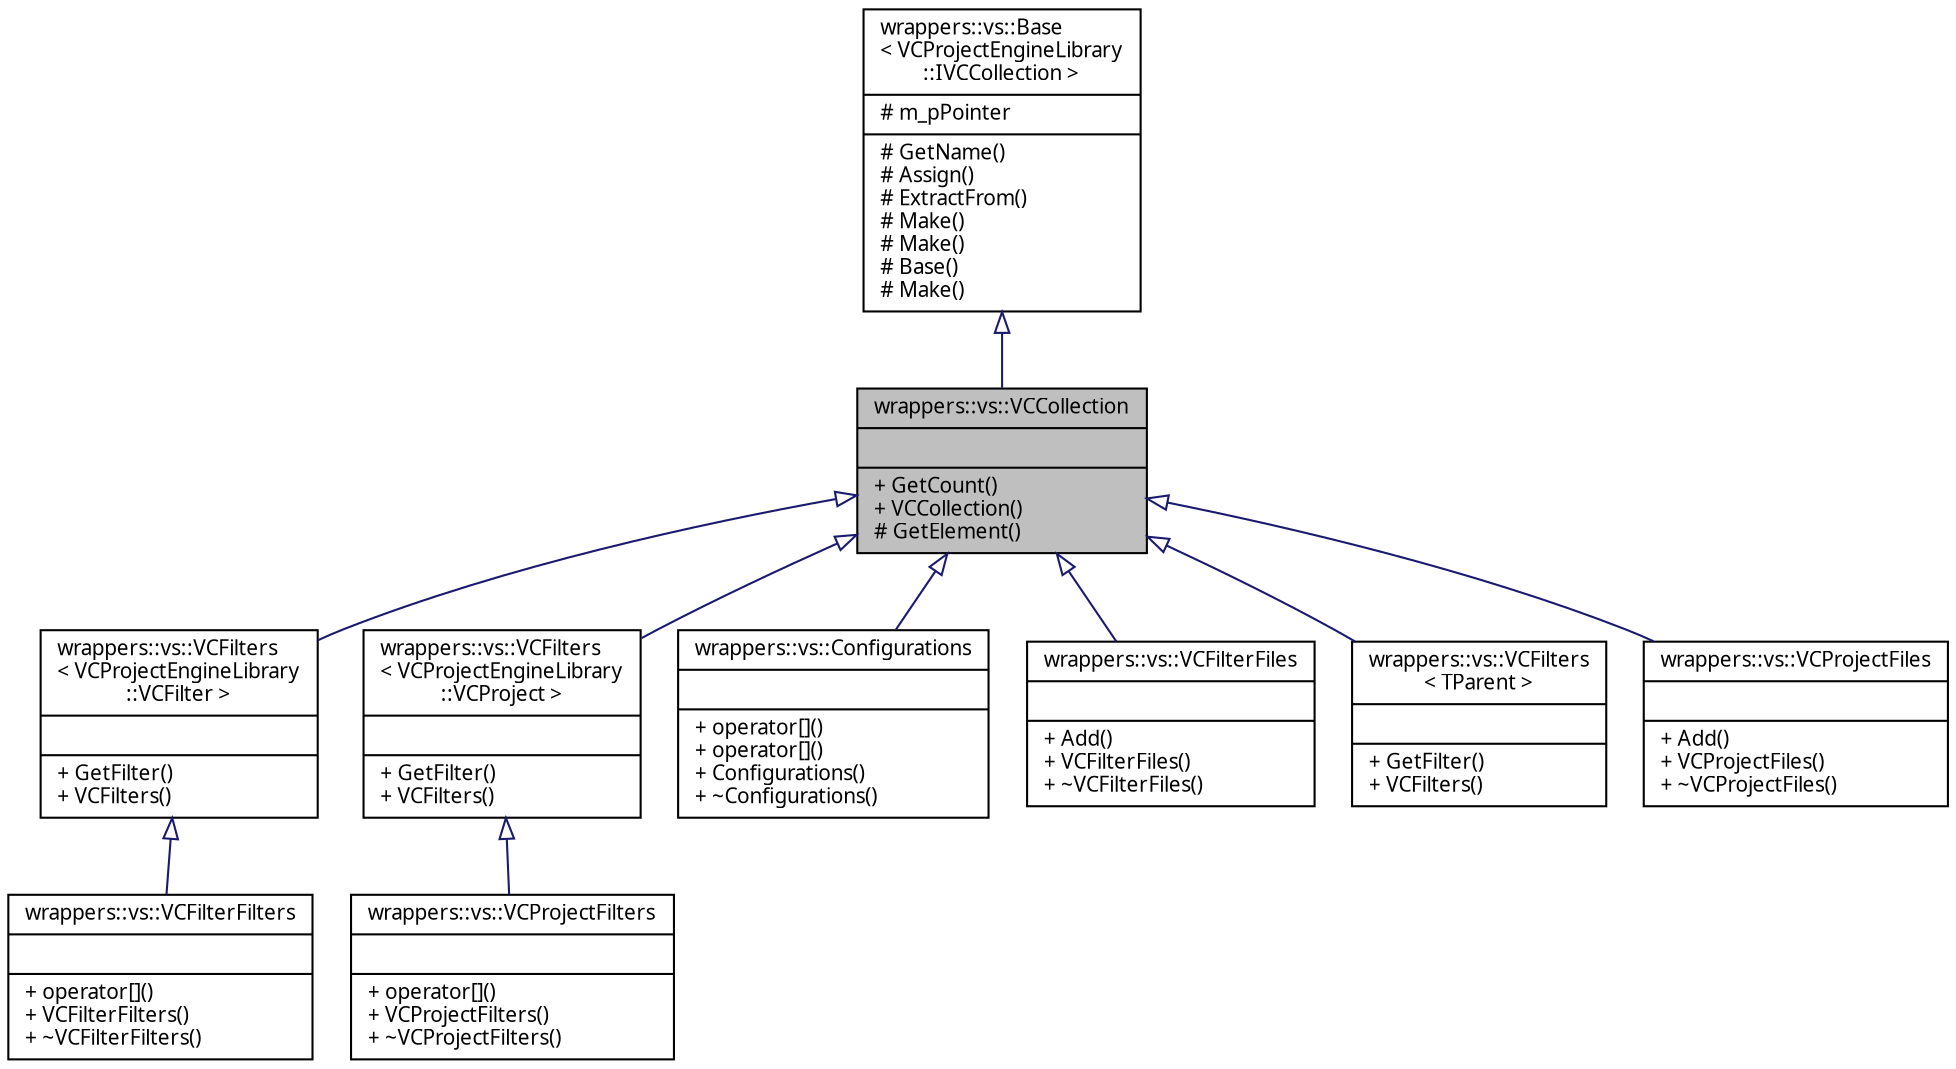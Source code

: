 digraph "wrappers::vs::VCCollection"
{
 // INTERACTIVE_SVG=YES
  edge [fontname="Verdana",fontsize="10",labelfontname="Verdana",labelfontsize="10"];
  node [fontname="Verdana",fontsize="10",shape=record];
  Node1 [label="{wrappers::vs::VCCollection\n||+ GetCount()\l+ VCCollection()\l# GetElement()\l}",height=0.2,width=0.4,color="black", fillcolor="grey75", style="filled", fontcolor="black"];
  Node2 -> Node1 [dir="back",color="midnightblue",fontsize="10",style="solid",arrowtail="onormal",fontname="Verdana"];
  Node2 [label="{wrappers::vs::Base\l\< VCProjectEngineLibrary\l::IVCCollection \>\n|# m_pPointer\l|# GetName()\l# Assign()\l# ExtractFrom()\l# Make()\l# Make()\l# Base()\l# Make()\l}",height=0.2,width=0.4,color="black", fillcolor="white", style="filled",URL="$classwrappers_1_1vs_1_1_base.html"];
  Node1 -> Node3 [dir="back",color="midnightblue",fontsize="10",style="solid",arrowtail="onormal",fontname="Verdana"];
  Node3 [label="{wrappers::vs::VCFilters\l\< VCProjectEngineLibrary\l::VCFilter \>\n||+ GetFilter()\l+ VCFilters()\l}",height=0.2,width=0.4,color="black", fillcolor="white", style="filled",URL="$classwrappers_1_1vs_1_1_v_c_filters.html"];
  Node3 -> Node4 [dir="back",color="midnightblue",fontsize="10",style="solid",arrowtail="onormal",fontname="Verdana"];
  Node4 [label="{wrappers::vs::VCFilterFilters\n||+ operator[]()\l+ VCFilterFilters()\l+ ~VCFilterFilters()\l}",height=0.2,width=0.4,color="black", fillcolor="white", style="filled",URL="$classwrappers_1_1vs_1_1_v_c_filter_filters.html",tooltip="Класс входит в Проект ProjectFiles   Класс, содержащий полный список дочерних фильтров (папок) фильтр..."];
  Node1 -> Node5 [dir="back",color="midnightblue",fontsize="10",style="solid",arrowtail="onormal",fontname="Verdana"];
  Node5 [label="{wrappers::vs::VCFilters\l\< VCProjectEngineLibrary\l::VCProject \>\n||+ GetFilter()\l+ VCFilters()\l}",height=0.2,width=0.4,color="black", fillcolor="white", style="filled",URL="$classwrappers_1_1vs_1_1_v_c_filters.html"];
  Node5 -> Node6 [dir="back",color="midnightblue",fontsize="10",style="solid",arrowtail="onormal",fontname="Verdana"];
  Node6 [label="{wrappers::vs::VCProjectFilters\n||+ operator[]()\l+ VCProjectFilters()\l+ ~VCProjectFilters()\l}",height=0.2,width=0.4,color="black", fillcolor="white", style="filled",URL="$classwrappers_1_1vs_1_1_v_c_project_filters.html",tooltip="Класс входит в Проект ProjectFiles   Класс, содержащий полный список фильтров (папок) проекта..."];
  Node1 -> Node7 [dir="back",color="midnightblue",fontsize="10",style="solid",arrowtail="onormal",fontname="Verdana"];
  Node7 [label="{wrappers::vs::Configurations\n||+ operator[]()\l+ operator[]()\l+ Configurations()\l+ ~Configurations()\l}",height=0.2,width=0.4,color="black", fillcolor="white", style="filled",URL="$classwrappers_1_1vs_1_1_configurations.html",tooltip="Класс входит в Проект Configuration   Класс для доступа к списку конфигураций проекта. "];
  Node1 -> Node8 [dir="back",color="midnightblue",fontsize="10",style="solid",arrowtail="onormal",fontname="Verdana"];
  Node8 [label="{wrappers::vs::VCFilterFiles\n||+ Add()\l+ VCFilterFiles()\l+ ~VCFilterFiles()\l}",height=0.2,width=0.4,color="black", fillcolor="white", style="filled",URL="$classwrappers_1_1vs_1_1_v_c_filter_files.html",tooltip="Класс входит в Проект ProjectFiles   Класс доступа к списку файлов фильтра. "];
  Node1 -> Node9 [dir="back",color="midnightblue",fontsize="10",style="solid",arrowtail="onormal",fontname="Verdana"];
  Node9 [label="{wrappers::vs::VCFilters\l\< TParent \>\n||+ GetFilter()\l+ VCFilters()\l}",height=0.2,width=0.4,color="black", fillcolor="white", style="filled",URL="$classwrappers_1_1vs_1_1_v_c_filters.html",tooltip="Класс входит в Проект ProjectFiles   Базовый класс списка фильтров проекта/фильтра. "];
  Node1 -> Node10 [dir="back",color="midnightblue",fontsize="10",style="solid",arrowtail="onormal",fontname="Verdana"];
  Node10 [label="{wrappers::vs::VCProjectFiles\n||+ Add()\l+ VCProjectFiles()\l+ ~VCProjectFiles()\l}",height=0.2,width=0.4,color="black", fillcolor="white", style="filled",URL="$classwrappers_1_1vs_1_1_v_c_project_files.html",tooltip="Класс входит в Проект ProjectFiles   Класс для доступа к списку файлов проекта. "];
}
